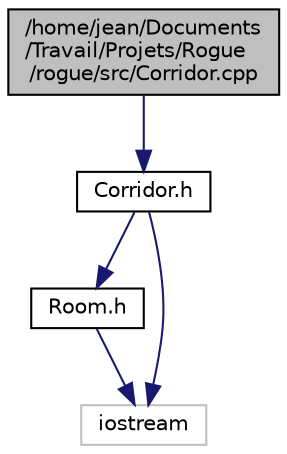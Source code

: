 digraph "/home/jean/Documents/Travail/Projets/Rogue/rogue/src/Corridor.cpp"
{
  edge [fontname="Helvetica",fontsize="10",labelfontname="Helvetica",labelfontsize="10"];
  node [fontname="Helvetica",fontsize="10",shape=record];
  Node0 [label="/home/jean/Documents\l/Travail/Projets/Rogue\l/rogue/src/Corridor.cpp",height=0.2,width=0.4,color="black", fillcolor="grey75", style="filled", fontcolor="black"];
  Node0 -> Node1 [color="midnightblue",fontsize="10",style="solid",fontname="Helvetica"];
  Node1 [label="Corridor.h",height=0.2,width=0.4,color="black", fillcolor="white", style="filled",URL="$Corridor_8h.html"];
  Node1 -> Node2 [color="midnightblue",fontsize="10",style="solid",fontname="Helvetica"];
  Node2 [label="Room.h",height=0.2,width=0.4,color="black", fillcolor="white", style="filled",URL="$Room_8h.html"];
  Node2 -> Node3 [color="midnightblue",fontsize="10",style="solid",fontname="Helvetica"];
  Node3 [label="iostream",height=0.2,width=0.4,color="grey75", fillcolor="white", style="filled"];
  Node1 -> Node3 [color="midnightblue",fontsize="10",style="solid",fontname="Helvetica"];
}
